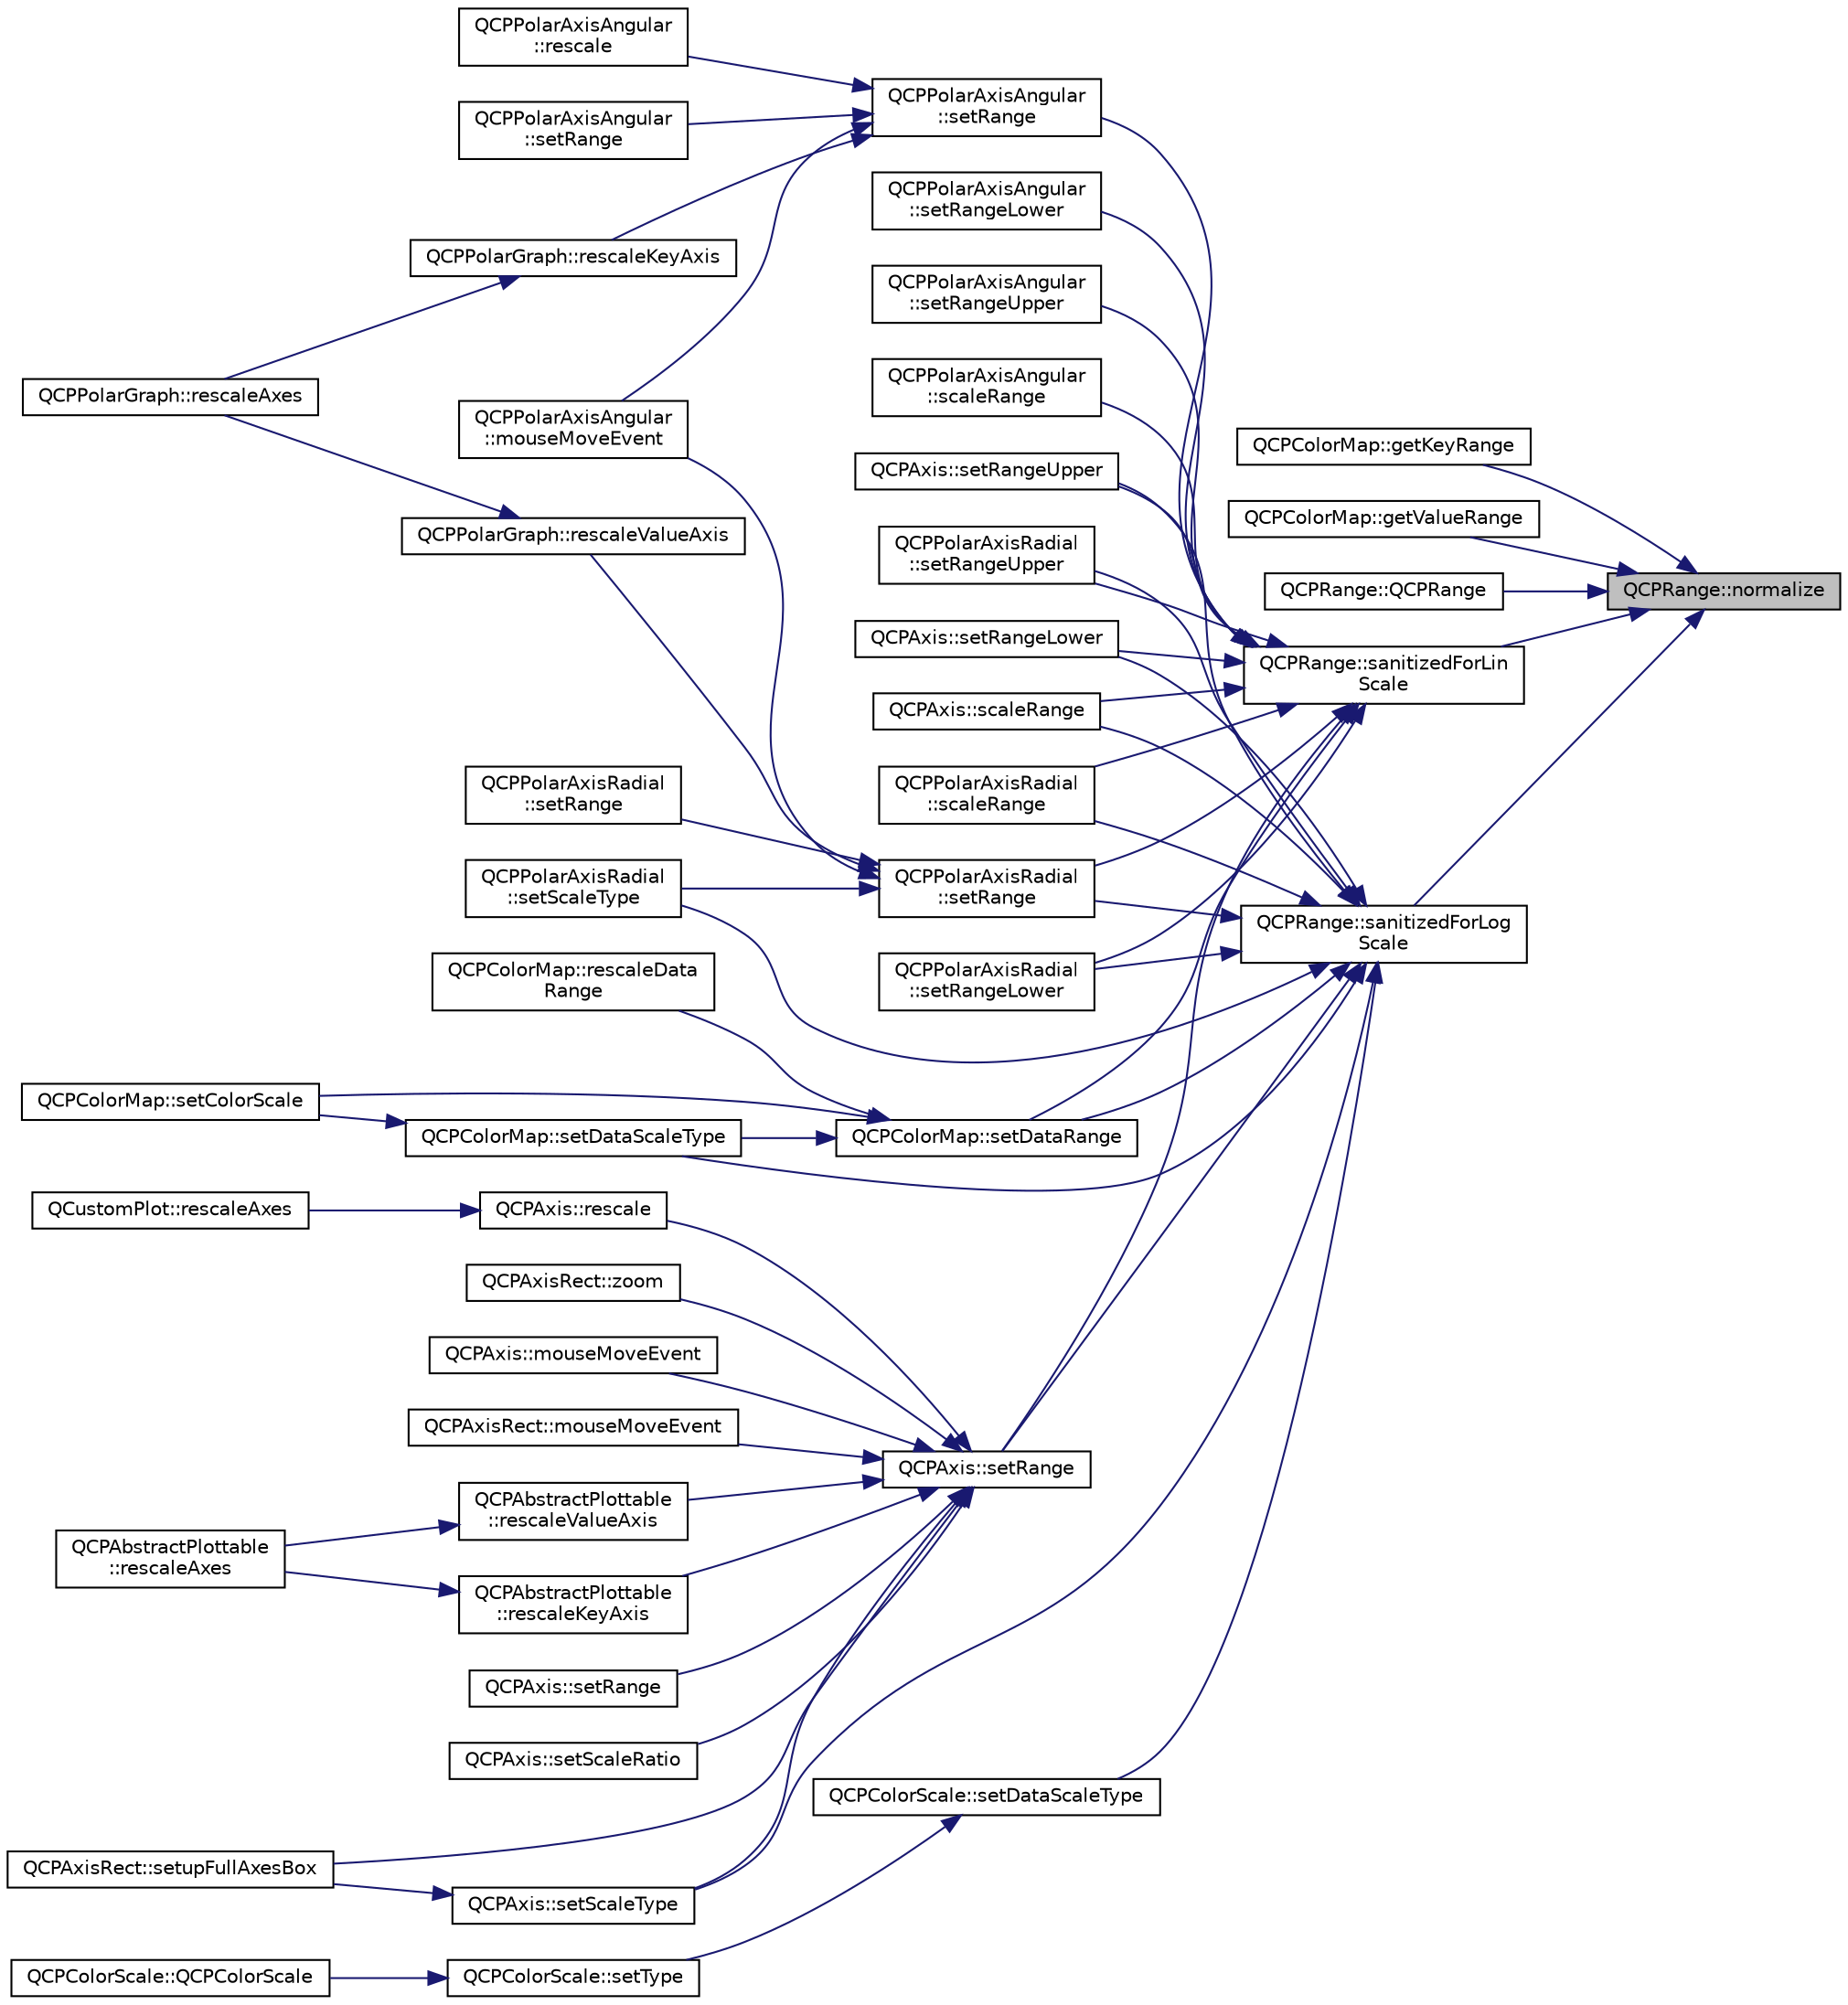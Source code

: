 digraph "QCPRange::normalize"
{
 // LATEX_PDF_SIZE
  edge [fontname="Helvetica",fontsize="10",labelfontname="Helvetica",labelfontsize="10"];
  node [fontname="Helvetica",fontsize="10",shape=record];
  rankdir="RL";
  Node1 [label="QCPRange::normalize",height=0.2,width=0.4,color="black", fillcolor="grey75", style="filled", fontcolor="black",tooltip=" "];
  Node1 -> Node2 [dir="back",color="midnightblue",fontsize="10",style="solid",fontname="Helvetica"];
  Node2 [label="QCPColorMap::getKeyRange",height=0.2,width=0.4,color="black", fillcolor="white", style="filled",URL="$classQCPColorMap.html#a985861974560f950af6cb7fae8c46267",tooltip=" "];
  Node1 -> Node3 [dir="back",color="midnightblue",fontsize="10",style="solid",fontname="Helvetica"];
  Node3 [label="QCPColorMap::getValueRange",height=0.2,width=0.4,color="black", fillcolor="white", style="filled",URL="$classQCPColorMap.html#a88134493aaf6b297af34eaab65264fff",tooltip=" "];
  Node1 -> Node4 [dir="back",color="midnightblue",fontsize="10",style="solid",fontname="Helvetica"];
  Node4 [label="QCPRange::QCPRange",height=0.2,width=0.4,color="black", fillcolor="white", style="filled",URL="$classQCPRange.html#a1d9d84d084c8f368fdedd42e0978d405",tooltip=" "];
  Node1 -> Node5 [dir="back",color="midnightblue",fontsize="10",style="solid",fontname="Helvetica"];
  Node5 [label="QCPRange::sanitizedForLin\lScale",height=0.2,width=0.4,color="black", fillcolor="white", style="filled",URL="$classQCPRange.html#a808751fdd9b17ef52327ba011df2e5f1",tooltip=" "];
  Node5 -> Node6 [dir="back",color="midnightblue",fontsize="10",style="solid",fontname="Helvetica"];
  Node6 [label="QCPAxis::scaleRange",height=0.2,width=0.4,color="black", fillcolor="white", style="filled",URL="$classQCPAxis.html#a7072ff96fe690148f1bbcdb4f773ea1c",tooltip=" "];
  Node5 -> Node7 [dir="back",color="midnightblue",fontsize="10",style="solid",fontname="Helvetica"];
  Node7 [label="QCPPolarAxisRadial\l::scaleRange",height=0.2,width=0.4,color="black", fillcolor="white", style="filled",URL="$classQCPPolarAxisRadial.html#aea527409448c9d000aa5de3d7eebd76a",tooltip=" "];
  Node5 -> Node8 [dir="back",color="midnightblue",fontsize="10",style="solid",fontname="Helvetica"];
  Node8 [label="QCPPolarAxisAngular\l::scaleRange",height=0.2,width=0.4,color="black", fillcolor="white", style="filled",URL="$classQCPPolarAxisAngular.html#a3f1783650404238080da4d5fd99dd81e",tooltip=" "];
  Node5 -> Node9 [dir="back",color="midnightblue",fontsize="10",style="solid",fontname="Helvetica"];
  Node9 [label="QCPColorMap::setDataRange",height=0.2,width=0.4,color="black", fillcolor="white", style="filled",URL="$classQCPColorMap.html#a980b42837821159786a85b4b7dcb8774",tooltip=" "];
  Node9 -> Node10 [dir="back",color="midnightblue",fontsize="10",style="solid",fontname="Helvetica"];
  Node10 [label="QCPColorMap::rescaleData\lRange",height=0.2,width=0.4,color="black", fillcolor="white", style="filled",URL="$classQCPColorMap.html#a856608fa3dd1cc290bcd5f29a5575774",tooltip=" "];
  Node9 -> Node11 [dir="back",color="midnightblue",fontsize="10",style="solid",fontname="Helvetica"];
  Node11 [label="QCPColorMap::setColorScale",height=0.2,width=0.4,color="black", fillcolor="white", style="filled",URL="$classQCPColorMap.html#aa828921db364fe3c6af4619580ab85fd",tooltip=" "];
  Node9 -> Node12 [dir="back",color="midnightblue",fontsize="10",style="solid",fontname="Helvetica"];
  Node12 [label="QCPColorMap::setDataScaleType",height=0.2,width=0.4,color="black", fillcolor="white", style="filled",URL="$classQCPColorMap.html#a9d20aa08e3c1f20f22908c45b9c06511",tooltip=" "];
  Node12 -> Node11 [dir="back",color="midnightblue",fontsize="10",style="solid",fontname="Helvetica"];
  Node5 -> Node13 [dir="back",color="midnightblue",fontsize="10",style="solid",fontname="Helvetica"];
  Node13 [label="QCPAxis::setRange",height=0.2,width=0.4,color="black", fillcolor="white", style="filled",URL="$classQCPAxis.html#aebdfea5d44c3a0ad2b4700cd4d25b641",tooltip=" "];
  Node13 -> Node14 [dir="back",color="midnightblue",fontsize="10",style="solid",fontname="Helvetica"];
  Node14 [label="QCPAxis::mouseMoveEvent",height=0.2,width=0.4,color="black", fillcolor="white", style="filled",URL="$classQCPAxis.html#ac5a269609e6177737faabdc46434d8c7",tooltip=" "];
  Node13 -> Node15 [dir="back",color="midnightblue",fontsize="10",style="solid",fontname="Helvetica"];
  Node15 [label="QCPAxisRect::mouseMoveEvent",height=0.2,width=0.4,color="black", fillcolor="white", style="filled",URL="$classQCPAxisRect.html#a9cd27ad8c5cfb49aefd9dbb30def4beb",tooltip=" "];
  Node13 -> Node16 [dir="back",color="midnightblue",fontsize="10",style="solid",fontname="Helvetica"];
  Node16 [label="QCPAxis::rescale",height=0.2,width=0.4,color="black", fillcolor="white", style="filled",URL="$classQCPAxis.html#a499345f02ebce4b23d8ccec96e58daa9",tooltip=" "];
  Node16 -> Node17 [dir="back",color="midnightblue",fontsize="10",style="solid",fontname="Helvetica"];
  Node17 [label="QCustomPlot::rescaleAxes",height=0.2,width=0.4,color="black", fillcolor="white", style="filled",URL="$classQCustomPlot.html#ad86528f2cee6c7e446dea4a6e8839935",tooltip=" "];
  Node13 -> Node18 [dir="back",color="midnightblue",fontsize="10",style="solid",fontname="Helvetica"];
  Node18 [label="QCPAbstractPlottable\l::rescaleKeyAxis",height=0.2,width=0.4,color="black", fillcolor="white", style="filled",URL="$classQCPAbstractPlottable.html#ae96b83c961e257da116c6acf9c7da308",tooltip=" "];
  Node18 -> Node19 [dir="back",color="midnightblue",fontsize="10",style="solid",fontname="Helvetica"];
  Node19 [label="QCPAbstractPlottable\l::rescaleAxes",height=0.2,width=0.4,color="black", fillcolor="white", style="filled",URL="$classQCPAbstractPlottable.html#a1491c4a606bccd2d09e65e11b79eb882",tooltip=" "];
  Node13 -> Node20 [dir="back",color="midnightblue",fontsize="10",style="solid",fontname="Helvetica"];
  Node20 [label="QCPAbstractPlottable\l::rescaleValueAxis",height=0.2,width=0.4,color="black", fillcolor="white", style="filled",URL="$classQCPAbstractPlottable.html#a714eaf36b12434cd71846215504db82e",tooltip=" "];
  Node20 -> Node19 [dir="back",color="midnightblue",fontsize="10",style="solid",fontname="Helvetica"];
  Node13 -> Node21 [dir="back",color="midnightblue",fontsize="10",style="solid",fontname="Helvetica"];
  Node21 [label="QCPAxis::setRange",height=0.2,width=0.4,color="black", fillcolor="white", style="filled",URL="$classQCPAxis.html#acf60e5b2d631fbc8c4548c3d579cb6d0",tooltip=" "];
  Node13 -> Node22 [dir="back",color="midnightblue",fontsize="10",style="solid",fontname="Helvetica"];
  Node22 [label="QCPAxis::setScaleRatio",height=0.2,width=0.4,color="black", fillcolor="white", style="filled",URL="$classQCPAxis.html#af4bbd446dcaee5a83ac30ce9bcd6e125",tooltip=" "];
  Node13 -> Node23 [dir="back",color="midnightblue",fontsize="10",style="solid",fontname="Helvetica"];
  Node23 [label="QCPAxis::setScaleType",height=0.2,width=0.4,color="black", fillcolor="white", style="filled",URL="$classQCPAxis.html#adef29cae617af4f519f6c40d1a866ca6",tooltip=" "];
  Node23 -> Node24 [dir="back",color="midnightblue",fontsize="10",style="solid",fontname="Helvetica"];
  Node24 [label="QCPAxisRect::setupFullAxesBox",height=0.2,width=0.4,color="black", fillcolor="white", style="filled",URL="$classQCPAxisRect.html#a5fa906175447b14206954f77fc7f1ef4",tooltip=" "];
  Node13 -> Node24 [dir="back",color="midnightblue",fontsize="10",style="solid",fontname="Helvetica"];
  Node13 -> Node25 [dir="back",color="midnightblue",fontsize="10",style="solid",fontname="Helvetica"];
  Node25 [label="QCPAxisRect::zoom",height=0.2,width=0.4,color="black", fillcolor="white", style="filled",URL="$classQCPAxisRect.html#ae481c28b50e10cfbbec59fde45e77367",tooltip=" "];
  Node5 -> Node26 [dir="back",color="midnightblue",fontsize="10",style="solid",fontname="Helvetica"];
  Node26 [label="QCPPolarAxisRadial\l::setRange",height=0.2,width=0.4,color="black", fillcolor="white", style="filled",URL="$classQCPPolarAxisRadial.html#a6a1ee54cda58cc96bd805b533ba081b0",tooltip=" "];
  Node26 -> Node27 [dir="back",color="midnightblue",fontsize="10",style="solid",fontname="Helvetica"];
  Node27 [label="QCPPolarAxisAngular\l::mouseMoveEvent",height=0.2,width=0.4,color="black", fillcolor="white", style="filled",URL="$classQCPPolarAxisAngular.html#a5e2b49c56b57abc2ac2005e330ef1ee7",tooltip=" "];
  Node26 -> Node28 [dir="back",color="midnightblue",fontsize="10",style="solid",fontname="Helvetica"];
  Node28 [label="QCPPolarGraph::rescaleValueAxis",height=0.2,width=0.4,color="black", fillcolor="white", style="filled",URL="$classQCPPolarGraph.html#af235a40af6f32ac65eee484e73b45932",tooltip=" "];
  Node28 -> Node29 [dir="back",color="midnightblue",fontsize="10",style="solid",fontname="Helvetica"];
  Node29 [label="QCPPolarGraph::rescaleAxes",height=0.2,width=0.4,color="black", fillcolor="white", style="filled",URL="$classQCPPolarGraph.html#a52d6dd17af9fc2fdc01ac5ad73a60a60",tooltip=" "];
  Node26 -> Node30 [dir="back",color="midnightblue",fontsize="10",style="solid",fontname="Helvetica"];
  Node30 [label="QCPPolarAxisRadial\l::setRange",height=0.2,width=0.4,color="black", fillcolor="white", style="filled",URL="$classQCPPolarAxisRadial.html#a9091e0cace8500840c1cf06c92487ac1",tooltip=" "];
  Node26 -> Node31 [dir="back",color="midnightblue",fontsize="10",style="solid",fontname="Helvetica"];
  Node31 [label="QCPPolarAxisRadial\l::setScaleType",height=0.2,width=0.4,color="black", fillcolor="white", style="filled",URL="$classQCPPolarAxisRadial.html#af307dd120363c58b915cbe255e8de588",tooltip=" "];
  Node5 -> Node32 [dir="back",color="midnightblue",fontsize="10",style="solid",fontname="Helvetica"];
  Node32 [label="QCPPolarAxisAngular\l::setRange",height=0.2,width=0.4,color="black", fillcolor="white", style="filled",URL="$classQCPPolarAxisAngular.html#aff1a9a85cc7f5f3493b4aae8213f7cbe",tooltip=" "];
  Node32 -> Node27 [dir="back",color="midnightblue",fontsize="10",style="solid",fontname="Helvetica"];
  Node32 -> Node33 [dir="back",color="midnightblue",fontsize="10",style="solid",fontname="Helvetica"];
  Node33 [label="QCPPolarAxisAngular\l::rescale",height=0.2,width=0.4,color="black", fillcolor="white", style="filled",URL="$classQCPPolarAxisAngular.html#aa8eace1f019b6c858473a192be088762",tooltip=" "];
  Node32 -> Node34 [dir="back",color="midnightblue",fontsize="10",style="solid",fontname="Helvetica"];
  Node34 [label="QCPPolarGraph::rescaleKeyAxis",height=0.2,width=0.4,color="black", fillcolor="white", style="filled",URL="$classQCPPolarGraph.html#acd162935a3a36671da9ac89fecd88a71",tooltip=" "];
  Node34 -> Node29 [dir="back",color="midnightblue",fontsize="10",style="solid",fontname="Helvetica"];
  Node32 -> Node35 [dir="back",color="midnightblue",fontsize="10",style="solid",fontname="Helvetica"];
  Node35 [label="QCPPolarAxisAngular\l::setRange",height=0.2,width=0.4,color="black", fillcolor="white", style="filled",URL="$classQCPPolarAxisAngular.html#a10d361152ed9ccf68ecf682ac82b4442",tooltip=" "];
  Node5 -> Node36 [dir="back",color="midnightblue",fontsize="10",style="solid",fontname="Helvetica"];
  Node36 [label="QCPAxis::setRangeLower",height=0.2,width=0.4,color="black", fillcolor="white", style="filled",URL="$classQCPAxis.html#afcf51227d337db28d1a9ce9a4d1bc91a",tooltip=" "];
  Node5 -> Node37 [dir="back",color="midnightblue",fontsize="10",style="solid",fontname="Helvetica"];
  Node37 [label="QCPPolarAxisRadial\l::setRangeLower",height=0.2,width=0.4,color="black", fillcolor="white", style="filled",URL="$classQCPPolarAxisRadial.html#ad39c3668573846080ef4f92903bc8c56",tooltip=" "];
  Node5 -> Node38 [dir="back",color="midnightblue",fontsize="10",style="solid",fontname="Helvetica"];
  Node38 [label="QCPPolarAxisAngular\l::setRangeLower",height=0.2,width=0.4,color="black", fillcolor="white", style="filled",URL="$classQCPPolarAxisAngular.html#a8b82f5859601eb1e70b8220794058c38",tooltip=" "];
  Node5 -> Node39 [dir="back",color="midnightblue",fontsize="10",style="solid",fontname="Helvetica"];
  Node39 [label="QCPAxis::setRangeUpper",height=0.2,width=0.4,color="black", fillcolor="white", style="filled",URL="$classQCPAxis.html#acd3ca1247aa867b540cd5ec30ccd3bef",tooltip=" "];
  Node5 -> Node40 [dir="back",color="midnightblue",fontsize="10",style="solid",fontname="Helvetica"];
  Node40 [label="QCPPolarAxisRadial\l::setRangeUpper",height=0.2,width=0.4,color="black", fillcolor="white", style="filled",URL="$classQCPPolarAxisRadial.html#ad7fea6680a0c0d0e7fddab06b5e03869",tooltip=" "];
  Node5 -> Node41 [dir="back",color="midnightblue",fontsize="10",style="solid",fontname="Helvetica"];
  Node41 [label="QCPPolarAxisAngular\l::setRangeUpper",height=0.2,width=0.4,color="black", fillcolor="white", style="filled",URL="$classQCPPolarAxisAngular.html#a4b395b3cd4d43caa506351d35b3f401d",tooltip=" "];
  Node1 -> Node42 [dir="back",color="midnightblue",fontsize="10",style="solid",fontname="Helvetica"];
  Node42 [label="QCPRange::sanitizedForLog\lScale",height=0.2,width=0.4,color="black", fillcolor="white", style="filled",URL="$classQCPRange.html#a3d66288d66e1d6df3636075eb42502ee",tooltip=" "];
  Node42 -> Node6 [dir="back",color="midnightblue",fontsize="10",style="solid",fontname="Helvetica"];
  Node42 -> Node7 [dir="back",color="midnightblue",fontsize="10",style="solid",fontname="Helvetica"];
  Node42 -> Node9 [dir="back",color="midnightblue",fontsize="10",style="solid",fontname="Helvetica"];
  Node42 -> Node43 [dir="back",color="midnightblue",fontsize="10",style="solid",fontname="Helvetica"];
  Node43 [label="QCPColorScale::setDataScaleType",height=0.2,width=0.4,color="black", fillcolor="white", style="filled",URL="$classQCPColorScale.html#aeb6107d67dd7325145b2498abae67fc3",tooltip=" "];
  Node43 -> Node44 [dir="back",color="midnightblue",fontsize="10",style="solid",fontname="Helvetica"];
  Node44 [label="QCPColorScale::setType",height=0.2,width=0.4,color="black", fillcolor="white", style="filled",URL="$classQCPColorScale.html#a1bf9bdb291927c422dd66b404b206f1f",tooltip=" "];
  Node44 -> Node45 [dir="back",color="midnightblue",fontsize="10",style="solid",fontname="Helvetica"];
  Node45 [label="QCPColorScale::QCPColorScale",height=0.2,width=0.4,color="black", fillcolor="white", style="filled",URL="$classQCPColorScale.html#aa8debce1be38b54287c04d4f584394b4",tooltip=" "];
  Node42 -> Node12 [dir="back",color="midnightblue",fontsize="10",style="solid",fontname="Helvetica"];
  Node42 -> Node13 [dir="back",color="midnightblue",fontsize="10",style="solid",fontname="Helvetica"];
  Node42 -> Node26 [dir="back",color="midnightblue",fontsize="10",style="solid",fontname="Helvetica"];
  Node42 -> Node36 [dir="back",color="midnightblue",fontsize="10",style="solid",fontname="Helvetica"];
  Node42 -> Node37 [dir="back",color="midnightblue",fontsize="10",style="solid",fontname="Helvetica"];
  Node42 -> Node39 [dir="back",color="midnightblue",fontsize="10",style="solid",fontname="Helvetica"];
  Node42 -> Node40 [dir="back",color="midnightblue",fontsize="10",style="solid",fontname="Helvetica"];
  Node42 -> Node23 [dir="back",color="midnightblue",fontsize="10",style="solid",fontname="Helvetica"];
  Node42 -> Node31 [dir="back",color="midnightblue",fontsize="10",style="solid",fontname="Helvetica"];
}
